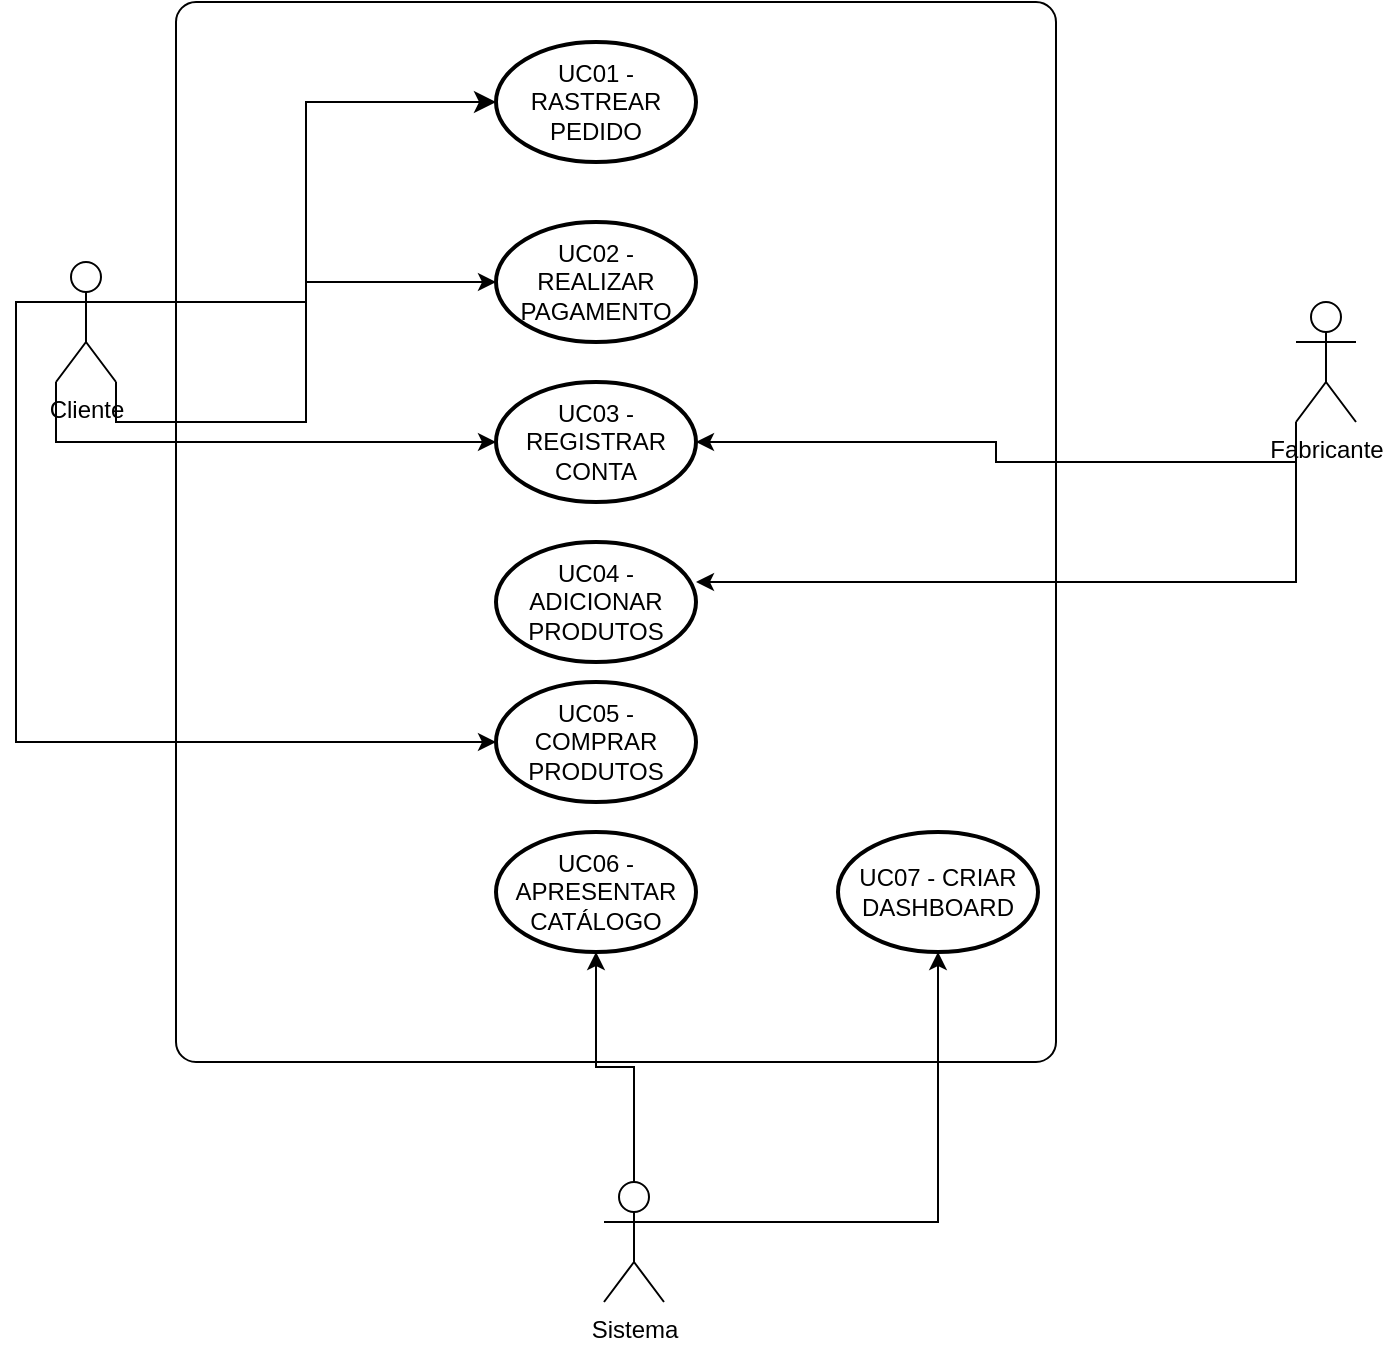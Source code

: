 <mxfile version="21.6.8" type="device">
  <diagram name="Página-1" id="zPRXVbtt-nDKDSX4xXeY">
    <mxGraphModel dx="1434" dy="788" grid="1" gridSize="10" guides="1" tooltips="1" connect="1" arrows="1" fold="1" page="1" pageScale="1" pageWidth="827" pageHeight="1169" math="0" shadow="0">
      <root>
        <mxCell id="0" />
        <mxCell id="1" parent="0" />
        <mxCell id="v4r11n686YP6cXwBkwm5-11" value="" style="points=[[0.25,0,0],[0.5,0,0],[0.75,0,0],[1,0.25,0],[1,0.5,0],[1,0.75,0],[0.75,1,0],[0.5,1,0],[0.25,1,0],[0,0.75,0],[0,0.5,0],[0,0.25,0]];shape=mxgraph.bpmn.task;whiteSpace=wrap;rectStyle=rounded;size=10;html=1;container=1;expand=0;collapsible=0;taskMarker=abstract;" vertex="1" parent="1">
          <mxGeometry x="170" y="140" width="440" height="530" as="geometry" />
        </mxCell>
        <mxCell id="v4r11n686YP6cXwBkwm5-12" value="UC01 - RASTREAR PEDIDO" style="strokeWidth=2;html=1;shape=mxgraph.flowchart.start_1;whiteSpace=wrap;" vertex="1" parent="v4r11n686YP6cXwBkwm5-11">
          <mxGeometry x="160" y="20" width="100" height="60" as="geometry" />
        </mxCell>
        <mxCell id="v4r11n686YP6cXwBkwm5-13" value="UC02 - REALIZAR PAGAMENTO" style="strokeWidth=2;html=1;shape=mxgraph.flowchart.start_1;whiteSpace=wrap;" vertex="1" parent="v4r11n686YP6cXwBkwm5-11">
          <mxGeometry x="160" y="110" width="100" height="60" as="geometry" />
        </mxCell>
        <mxCell id="v4r11n686YP6cXwBkwm5-14" value="UC03 - REGISTRAR CONTA" style="strokeWidth=2;html=1;shape=mxgraph.flowchart.start_1;whiteSpace=wrap;" vertex="1" parent="v4r11n686YP6cXwBkwm5-11">
          <mxGeometry x="160" y="190" width="100" height="60" as="geometry" />
        </mxCell>
        <mxCell id="v4r11n686YP6cXwBkwm5-15" value="UC04 - ADICIONAR PRODUTOS" style="strokeWidth=2;html=1;shape=mxgraph.flowchart.start_1;whiteSpace=wrap;" vertex="1" parent="v4r11n686YP6cXwBkwm5-11">
          <mxGeometry x="160" y="270" width="100" height="60" as="geometry" />
        </mxCell>
        <mxCell id="v4r11n686YP6cXwBkwm5-16" value="UC05 - COMPRAR PRODUTOS" style="strokeWidth=2;html=1;shape=mxgraph.flowchart.start_1;whiteSpace=wrap;" vertex="1" parent="v4r11n686YP6cXwBkwm5-11">
          <mxGeometry x="160" y="340" width="100" height="60" as="geometry" />
        </mxCell>
        <mxCell id="v4r11n686YP6cXwBkwm5-17" value="UC06 - APRESENTAR CATÁLOGO" style="strokeWidth=2;html=1;shape=mxgraph.flowchart.start_1;whiteSpace=wrap;" vertex="1" parent="v4r11n686YP6cXwBkwm5-11">
          <mxGeometry x="160" y="415" width="100" height="60" as="geometry" />
        </mxCell>
        <mxCell id="v4r11n686YP6cXwBkwm5-18" value="UC07 - CRIAR DASHBOARD" style="strokeWidth=2;html=1;shape=mxgraph.flowchart.start_1;whiteSpace=wrap;" vertex="1" parent="v4r11n686YP6cXwBkwm5-11">
          <mxGeometry x="331" y="415" width="100" height="60" as="geometry" />
        </mxCell>
        <mxCell id="v4r11n686YP6cXwBkwm5-23" style="edgeStyle=orthogonalEdgeStyle;rounded=0;orthogonalLoop=1;jettySize=auto;html=1;exitX=1;exitY=1;exitDx=0;exitDy=0;exitPerimeter=0;" edge="1" parent="1" source="v4r11n686YP6cXwBkwm5-1" target="v4r11n686YP6cXwBkwm5-13">
          <mxGeometry relative="1" as="geometry" />
        </mxCell>
        <mxCell id="v4r11n686YP6cXwBkwm5-25" style="edgeStyle=orthogonalEdgeStyle;rounded=0;orthogonalLoop=1;jettySize=auto;html=1;exitX=0;exitY=1;exitDx=0;exitDy=0;exitPerimeter=0;" edge="1" parent="1" source="v4r11n686YP6cXwBkwm5-1" target="v4r11n686YP6cXwBkwm5-14">
          <mxGeometry relative="1" as="geometry" />
        </mxCell>
        <mxCell id="v4r11n686YP6cXwBkwm5-27" style="edgeStyle=orthogonalEdgeStyle;rounded=0;orthogonalLoop=1;jettySize=auto;html=1;exitX=0;exitY=0.333;exitDx=0;exitDy=0;exitPerimeter=0;" edge="1" parent="1" source="v4r11n686YP6cXwBkwm5-1" target="v4r11n686YP6cXwBkwm5-16">
          <mxGeometry relative="1" as="geometry">
            <Array as="points">
              <mxPoint x="90" y="290" />
              <mxPoint x="90" y="510" />
            </Array>
          </mxGeometry>
        </mxCell>
        <mxCell id="v4r11n686YP6cXwBkwm5-1" value="Cliente" style="shape=umlActor;verticalLabelPosition=bottom;verticalAlign=top;html=1;outlineConnect=0;" vertex="1" parent="1">
          <mxGeometry x="110" y="270" width="30" height="60" as="geometry" />
        </mxCell>
        <mxCell id="v4r11n686YP6cXwBkwm5-24" style="edgeStyle=orthogonalEdgeStyle;rounded=0;orthogonalLoop=1;jettySize=auto;html=1;exitX=0;exitY=1;exitDx=0;exitDy=0;exitPerimeter=0;" edge="1" parent="1" source="v4r11n686YP6cXwBkwm5-2" target="v4r11n686YP6cXwBkwm5-14">
          <mxGeometry relative="1" as="geometry" />
        </mxCell>
        <mxCell id="v4r11n686YP6cXwBkwm5-26" style="edgeStyle=orthogonalEdgeStyle;rounded=0;orthogonalLoop=1;jettySize=auto;html=1;exitX=0;exitY=1;exitDx=0;exitDy=0;exitPerimeter=0;" edge="1" parent="1" source="v4r11n686YP6cXwBkwm5-2" target="v4r11n686YP6cXwBkwm5-15">
          <mxGeometry relative="1" as="geometry">
            <Array as="points">
              <mxPoint x="730" y="430" />
            </Array>
          </mxGeometry>
        </mxCell>
        <mxCell id="v4r11n686YP6cXwBkwm5-2" value="Fabricante" style="shape=umlActor;verticalLabelPosition=bottom;verticalAlign=top;html=1;outlineConnect=0;" vertex="1" parent="1">
          <mxGeometry x="730" y="290" width="30" height="60" as="geometry" />
        </mxCell>
        <mxCell id="v4r11n686YP6cXwBkwm5-28" style="edgeStyle=orthogonalEdgeStyle;rounded=0;orthogonalLoop=1;jettySize=auto;html=1;exitX=0.5;exitY=0;exitDx=0;exitDy=0;exitPerimeter=0;" edge="1" parent="1" source="v4r11n686YP6cXwBkwm5-19" target="v4r11n686YP6cXwBkwm5-17">
          <mxGeometry relative="1" as="geometry" />
        </mxCell>
        <mxCell id="v4r11n686YP6cXwBkwm5-29" style="edgeStyle=orthogonalEdgeStyle;rounded=0;orthogonalLoop=1;jettySize=auto;html=1;exitX=1;exitY=0.333;exitDx=0;exitDy=0;exitPerimeter=0;" edge="1" parent="1" source="v4r11n686YP6cXwBkwm5-19" target="v4r11n686YP6cXwBkwm5-18">
          <mxGeometry relative="1" as="geometry" />
        </mxCell>
        <mxCell id="v4r11n686YP6cXwBkwm5-19" value="Sistema" style="shape=umlActor;verticalLabelPosition=bottom;verticalAlign=top;html=1;" vertex="1" parent="1">
          <mxGeometry x="384" y="730" width="30" height="60" as="geometry" />
        </mxCell>
        <mxCell id="v4r11n686YP6cXwBkwm5-22" value="" style="edgeStyle=elbowEdgeStyle;elbow=horizontal;endArrow=classic;html=1;curved=0;rounded=0;endSize=8;startSize=8;exitX=1;exitY=0.333;exitDx=0;exitDy=0;exitPerimeter=0;" edge="1" parent="1" source="v4r11n686YP6cXwBkwm5-1" target="v4r11n686YP6cXwBkwm5-12">
          <mxGeometry width="50" height="50" relative="1" as="geometry">
            <mxPoint x="120" y="290" as="sourcePoint" />
            <mxPoint x="160" y="405" as="targetPoint" />
          </mxGeometry>
        </mxCell>
      </root>
    </mxGraphModel>
  </diagram>
</mxfile>
